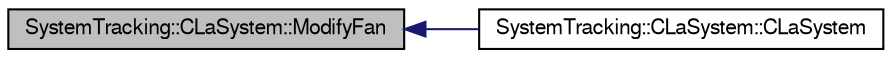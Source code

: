 digraph G
{
  edge [fontname="FreeSans",fontsize="10",labelfontname="FreeSans",labelfontsize="10"];
  node [fontname="FreeSans",fontsize="10",shape=record];
  rankdir="LR";
  Node1 [label="SystemTracking::CLaSystem::ModifyFan",height=0.2,width=0.4,color="black", fillcolor="grey75", style="filled" fontcolor="black"];
  Node1 -> Node2 [dir="back",color="midnightblue",fontsize="10",style="solid",fontname="FreeSans"];
  Node2 [label="SystemTracking::CLaSystem::CLaSystem",height=0.2,width=0.4,color="black", fillcolor="white", style="filled",URL="$classSystemTracking_1_1CLaSystem.html#a5b00d19e56b1a1d803edf42b6d73dfe1",tooltip="Default constructor."];
}
